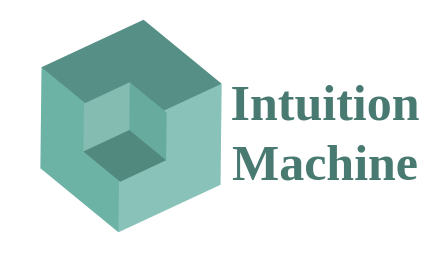 <mxfile version="12.3.8" type="github" pages="1">
  <diagram id="KjCLcr777CeXuh56Vzgp" name="Page-1">
    <mxGraphModel dx="526" dy="340" grid="1" gridSize="10" guides="1" tooltips="1" connect="1" arrows="1" fold="1" page="1" pageScale="1" pageWidth="850" pageHeight="1100" math="0" shadow="0">
      <root>
        <mxCell id="0"/>
        <mxCell id="1" parent="0"/>
        <mxCell id="Z58XzRF4joGfe4loIMfG-18" value="" style="verticalLabelPosition=bottom;verticalAlign=top;html=1;shape=mxgraph.infographic.shadedCube;isoAngle=15;fillColor=#6CB3A6;strokeColor=none;rotation=-115;" parent="1" vertex="1">
          <mxGeometry x="58" y="109" width="91" height="100" as="geometry"/>
        </mxCell>
        <mxCell id="l-CDvTGbUFodCzUKEkij-2" value="Intuition&lt;br style=&quot;font-size: 25px;&quot;&gt;Machine" style="text;html=1;align=center;verticalAlign=middle;resizable=0;points=[];;autosize=1;fontSize=25;fontStyle=1;fontFamily=Lucida Console;fontColor=#497A71;" vertex="1" parent="1">
          <mxGeometry x="144.5" y="127" width="110" height="70" as="geometry"/>
        </mxCell>
        <mxCell id="Z58XzRF4joGfe4loIMfG-17" value="" style="verticalLabelPosition=bottom;verticalAlign=top;html=1;shape=mxgraph.infographic.shadedCube;isoAngle=15;fillColor=#67AB9F;strokeColor=none;rotation=65;" parent="1" vertex="1">
          <mxGeometry x="79" y="139" width="43" height="46" as="geometry"/>
        </mxCell>
      </root>
    </mxGraphModel>
  </diagram>
</mxfile>
